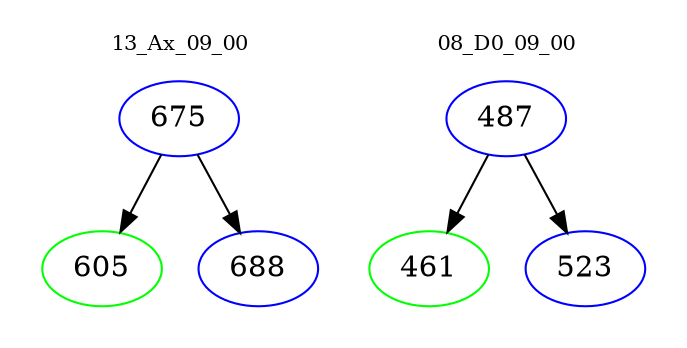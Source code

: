 digraph{
subgraph cluster_0 {
color = white
label = "13_Ax_09_00";
fontsize=10;
T0_675 [label="675", color="blue"]
T0_675 -> T0_605 [color="black"]
T0_605 [label="605", color="green"]
T0_675 -> T0_688 [color="black"]
T0_688 [label="688", color="blue"]
}
subgraph cluster_1 {
color = white
label = "08_D0_09_00";
fontsize=10;
T1_487 [label="487", color="blue"]
T1_487 -> T1_461 [color="black"]
T1_461 [label="461", color="green"]
T1_487 -> T1_523 [color="black"]
T1_523 [label="523", color="blue"]
}
}
